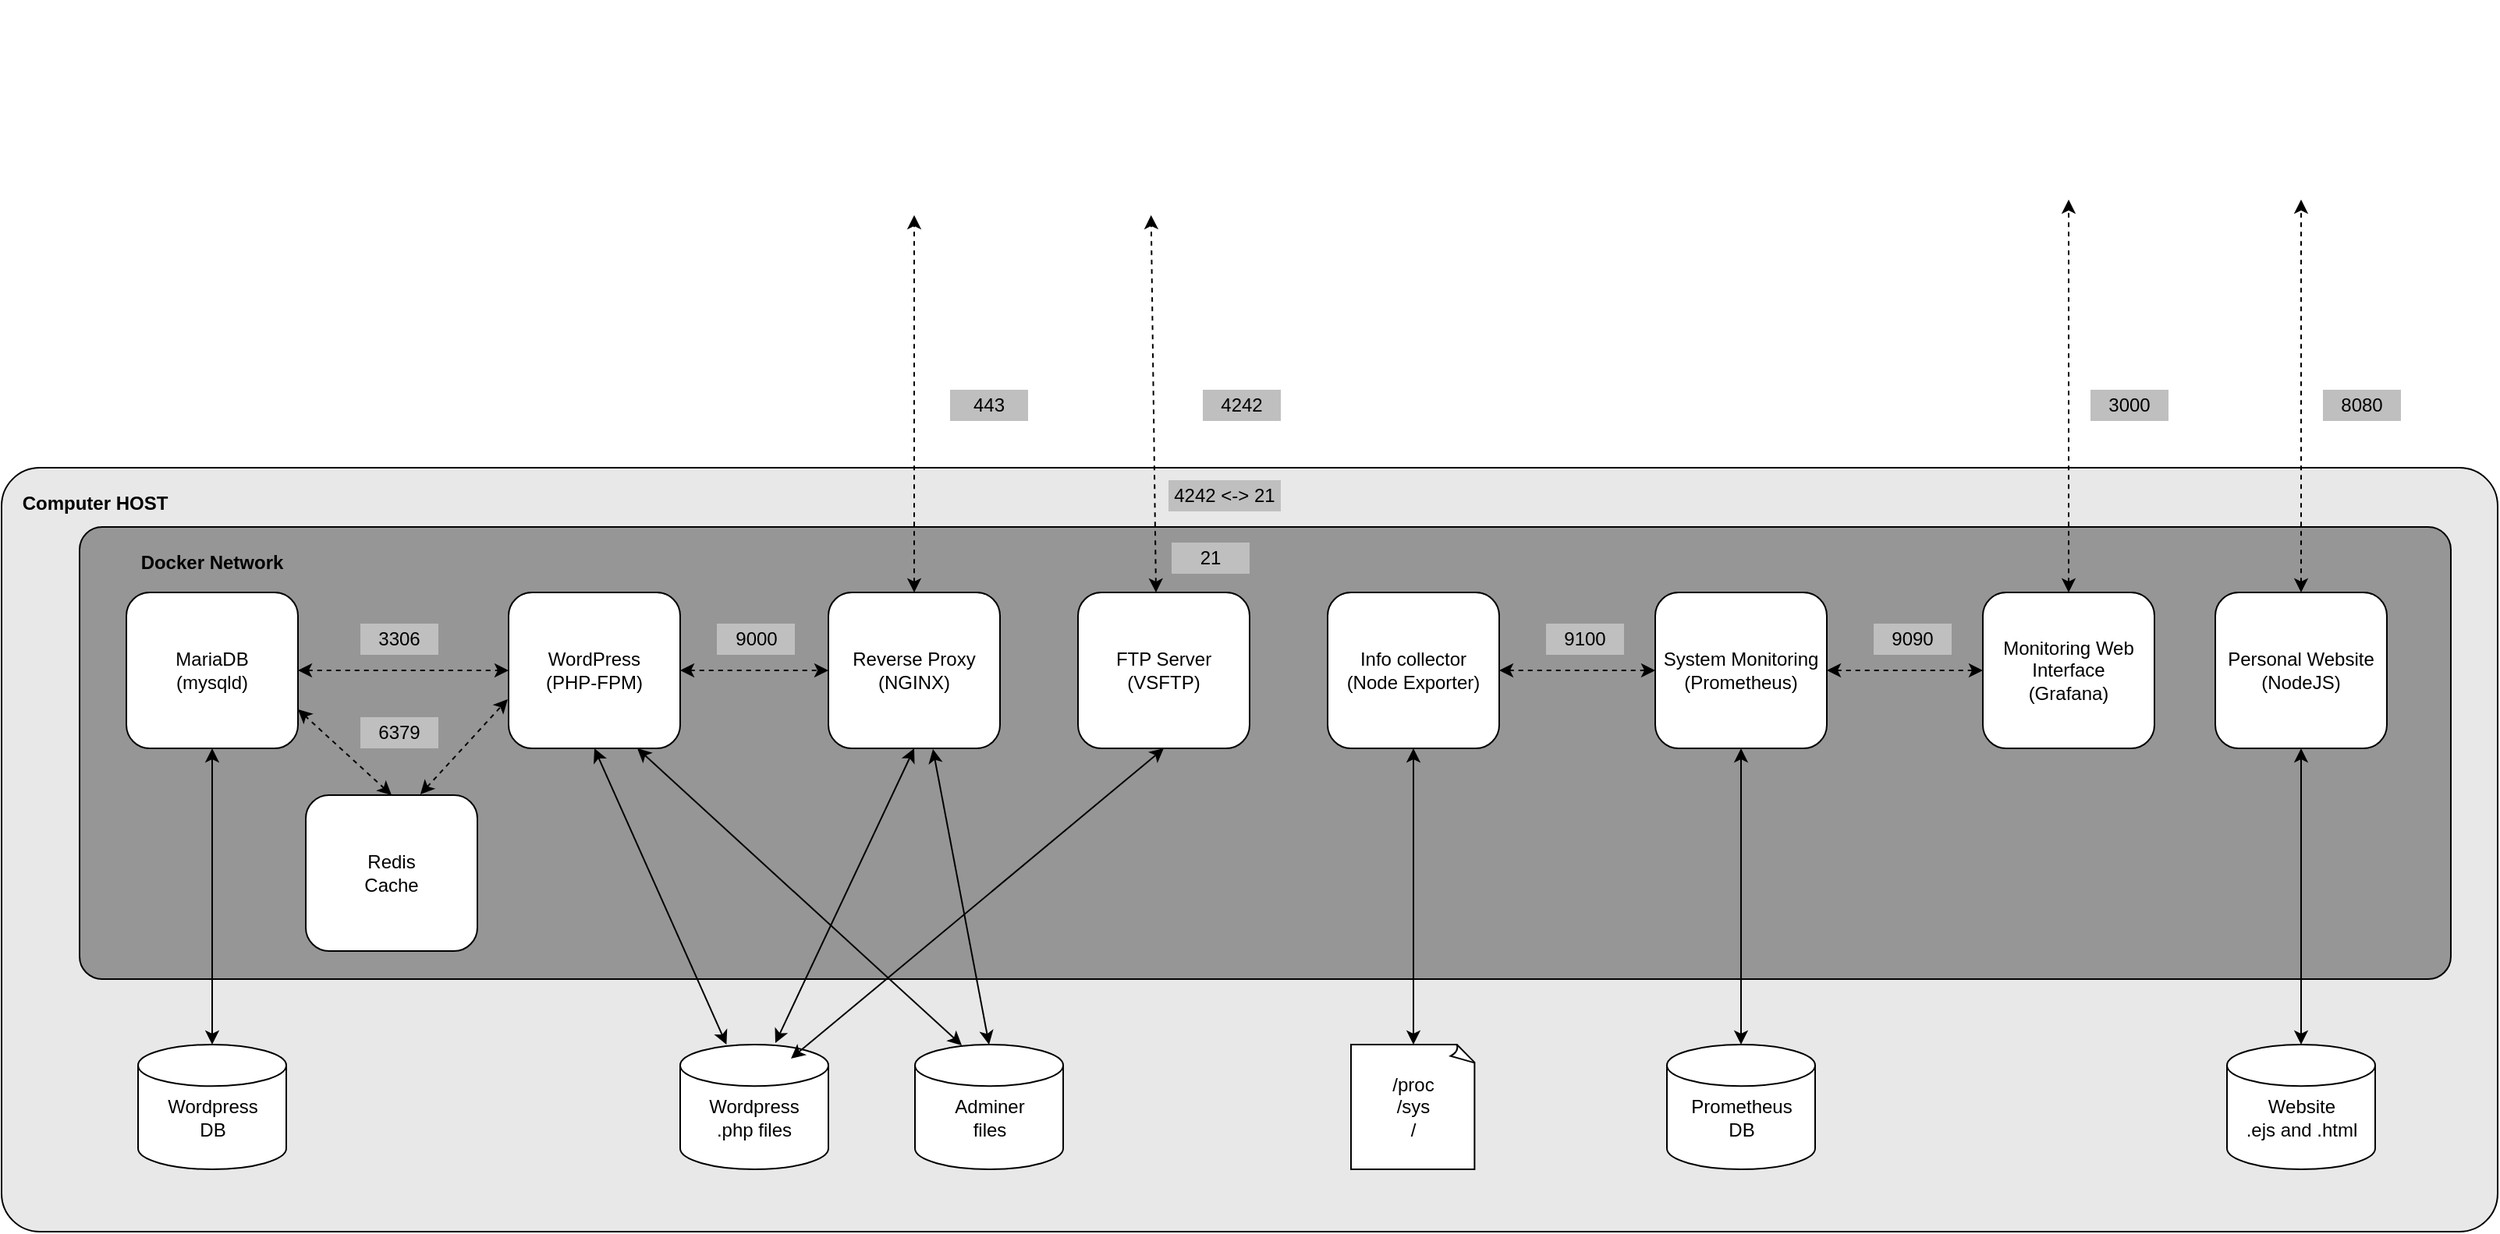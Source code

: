 <mxfile version="21.3.8" type="device">
  <diagram name="Page-1" id="K00MPjgSYK-7iL0MzGH3">
    <mxGraphModel dx="1907" dy="700" grid="1" gridSize="10" guides="1" tooltips="1" connect="1" arrows="1" fold="1" page="1" pageScale="1" pageWidth="827" pageHeight="1169" background="#ffffff" math="0" shadow="0">
      <root>
        <mxCell id="0" />
        <mxCell id="1" parent="0" />
        <mxCell id="QR9VkMOGDWLdo13nXd3E-1" value="" style="shape=image;html=1;verticalAlign=top;verticalLabelPosition=bottom;labelBackgroundColor=#ffffff;imageAspect=0;aspect=fixed;image=https://cdn4.iconfinder.com/data/icons/ionicons/512/icon-ios7-world-outline-128.png" vertex="1" parent="1">
          <mxGeometry x="451" y="270" width="128" height="128" as="geometry" />
        </mxCell>
        <mxCell id="QR9VkMOGDWLdo13nXd3E-2" value="" style="rounded=1;whiteSpace=wrap;html=1;fillColor=#E8E8E8;gradientColor=none;arcSize=5;imageHeight=24;" vertex="1" parent="1">
          <mxGeometry x="-70" y="560" width="1600" height="490" as="geometry" />
        </mxCell>
        <mxCell id="QR9VkMOGDWLdo13nXd3E-3" value="" style="rounded=1;whiteSpace=wrap;html=1;fillColor=#969696;gradientColor=none;arcSize=5;imageHeight=24;" vertex="1" parent="1">
          <mxGeometry x="-20" y="598" width="1520" height="290" as="geometry" />
        </mxCell>
        <mxCell id="QR9VkMOGDWLdo13nXd3E-4" value="&lt;font color=&quot;#000000&quot;&gt;MariaDB&lt;br&gt;(mysqld)&lt;br&gt;&lt;/font&gt;" style="rounded=1;whiteSpace=wrap;html=1;fillColor=#FFFFFF;strokeColor=#000000;" vertex="1" parent="1">
          <mxGeometry x="10" y="640" width="110" height="100" as="geometry" />
        </mxCell>
        <mxCell id="QR9VkMOGDWLdo13nXd3E-5" value="&lt;font color=&quot;#000000&quot;&gt;WordPress&lt;br&gt;(PHP-FPM)&lt;br&gt;&lt;/font&gt;" style="rounded=1;whiteSpace=wrap;html=1;fillColor=#FFFFFF;strokeColor=#000000;" vertex="1" parent="1">
          <mxGeometry x="255" y="640" width="110" height="100" as="geometry" />
        </mxCell>
        <mxCell id="QR9VkMOGDWLdo13nXd3E-10" value="" style="endArrow=classic;startArrow=classic;html=1;rounded=0;dashed=1;strokeColor=#000000;" edge="1" parent="1" source="QR9VkMOGDWLdo13nXd3E-4" target="QR9VkMOGDWLdo13nXd3E-5">
          <mxGeometry width="50" height="50" relative="1" as="geometry">
            <mxPoint x="180" y="800" as="sourcePoint" />
            <mxPoint x="230" y="750" as="targetPoint" />
          </mxGeometry>
        </mxCell>
        <mxCell id="QR9VkMOGDWLdo13nXd3E-11" value="&lt;font color=&quot;#000000&quot;&gt;Reverse Proxy&lt;br&gt;(NGINX)&lt;br&gt;&lt;/font&gt;" style="rounded=1;whiteSpace=wrap;html=1;fillColor=#FFFFFF;strokeColor=#000000;" vertex="1" parent="1">
          <mxGeometry x="460" y="640" width="110" height="100" as="geometry" />
        </mxCell>
        <mxCell id="QR9VkMOGDWLdo13nXd3E-12" value="" style="endArrow=classic;startArrow=classic;html=1;rounded=0;entryX=0;entryY=0.5;entryDx=0;entryDy=0;exitX=1;exitY=0.5;exitDx=0;exitDy=0;dashed=1;strokeColor=#000000;" edge="1" parent="1" source="QR9VkMOGDWLdo13nXd3E-5" target="QR9VkMOGDWLdo13nXd3E-11">
          <mxGeometry width="50" height="50" relative="1" as="geometry">
            <mxPoint x="280" y="800" as="sourcePoint" />
            <mxPoint x="330" y="750" as="targetPoint" />
          </mxGeometry>
        </mxCell>
        <mxCell id="QR9VkMOGDWLdo13nXd3E-14" value="&lt;font color=&quot;#000000&quot;&gt;&lt;br&gt;Wordpress&lt;br&gt;DB&lt;br&gt;&lt;/font&gt;" style="strokeWidth=1;html=1;shape=mxgraph.flowchart.database;whiteSpace=wrap;fillColor=#FFFFFF;strokeColor=#000000;" vertex="1" parent="1">
          <mxGeometry x="17.5" y="930" width="95" height="80" as="geometry" />
        </mxCell>
        <mxCell id="QR9VkMOGDWLdo13nXd3E-15" value="&lt;font color=&quot;#000000&quot;&gt;&lt;br&gt;Wordpress&lt;br&gt;.php files&lt;br&gt;&lt;/font&gt;" style="strokeWidth=1;html=1;shape=mxgraph.flowchart.database;whiteSpace=wrap;fillColor=#FFFFFF;strokeColor=#000000;" vertex="1" parent="1">
          <mxGeometry x="365" y="930" width="95" height="80" as="geometry" />
        </mxCell>
        <mxCell id="QR9VkMOGDWLdo13nXd3E-16" value="" style="endArrow=classic;startArrow=classic;html=1;rounded=0;entryX=0.5;entryY=1;entryDx=0;entryDy=0;strokeColor=#000000;" edge="1" parent="1" source="QR9VkMOGDWLdo13nXd3E-14" target="QR9VkMOGDWLdo13nXd3E-4">
          <mxGeometry width="50" height="50" relative="1" as="geometry">
            <mxPoint x="30" y="800" as="sourcePoint" />
            <mxPoint x="80" y="750" as="targetPoint" />
          </mxGeometry>
        </mxCell>
        <mxCell id="QR9VkMOGDWLdo13nXd3E-17" value="" style="endArrow=classic;startArrow=classic;html=1;rounded=0;entryX=0.5;entryY=1;entryDx=0;entryDy=0;strokeColor=#000000;" edge="1" parent="1" source="QR9VkMOGDWLdo13nXd3E-15" target="QR9VkMOGDWLdo13nXd3E-5">
          <mxGeometry width="50" height="50" relative="1" as="geometry">
            <mxPoint x="115" y="930" as="sourcePoint" />
            <mxPoint x="115" y="750" as="targetPoint" />
            <Array as="points" />
          </mxGeometry>
        </mxCell>
        <mxCell id="QR9VkMOGDWLdo13nXd3E-18" value="" style="endArrow=classic;startArrow=classic;html=1;rounded=0;entryX=0.5;entryY=1;entryDx=0;entryDy=0;strokeColor=#000000;exitX=0.642;exitY=-0.012;exitDx=0;exitDy=0;exitPerimeter=0;" edge="1" parent="1" source="QR9VkMOGDWLdo13nXd3E-15" target="QR9VkMOGDWLdo13nXd3E-11">
          <mxGeometry width="50" height="50" relative="1" as="geometry">
            <mxPoint x="424.5" y="910" as="sourcePoint" />
            <mxPoint x="424.5" y="740" as="targetPoint" />
            <Array as="points" />
          </mxGeometry>
        </mxCell>
        <mxCell id="QR9VkMOGDWLdo13nXd3E-19" value="3306" style="text;html=1;strokeColor=none;fillColor=#BFBFBF;align=center;verticalAlign=middle;whiteSpace=wrap;rounded=0;fontColor=#000000;" vertex="1" parent="1">
          <mxGeometry x="160" y="660" width="50" height="20" as="geometry" />
        </mxCell>
        <mxCell id="QR9VkMOGDWLdo13nXd3E-20" value="9000" style="text;html=1;strokeColor=none;fillColor=#BFBFBF;align=center;verticalAlign=middle;whiteSpace=wrap;rounded=0;fontColor=#000000;" vertex="1" parent="1">
          <mxGeometry x="388.5" y="660" width="50" height="20" as="geometry" />
        </mxCell>
        <mxCell id="QR9VkMOGDWLdo13nXd3E-22" value="" style="endArrow=classic;startArrow=classic;html=1;rounded=0;exitX=0.5;exitY=0;exitDx=0;exitDy=0;strokeColor=#000000;dashed=1;" edge="1" parent="1" source="QR9VkMOGDWLdo13nXd3E-11" target="QR9VkMOGDWLdo13nXd3E-1">
          <mxGeometry width="50" height="50" relative="1" as="geometry">
            <mxPoint x="410" y="800" as="sourcePoint" />
            <mxPoint x="460" y="750" as="targetPoint" />
          </mxGeometry>
        </mxCell>
        <mxCell id="QR9VkMOGDWLdo13nXd3E-23" value="443" style="text;html=1;strokeColor=none;fillColor=#BFBFBF;align=center;verticalAlign=middle;whiteSpace=wrap;rounded=0;fontColor=#000000;" vertex="1" parent="1">
          <mxGeometry x="538" y="510" width="50" height="20" as="geometry" />
        </mxCell>
        <mxCell id="QR9VkMOGDWLdo13nXd3E-25" value="&lt;font color=&quot;#000000&quot;&gt;&lt;b&gt;Computer HOST&lt;/b&gt;&lt;/font&gt;" style="text;html=1;strokeColor=none;fillColor=none;align=center;verticalAlign=middle;whiteSpace=wrap;rounded=0;" vertex="1" parent="1">
          <mxGeometry x="-70" y="568" width="120" height="30" as="geometry" />
        </mxCell>
        <mxCell id="QR9VkMOGDWLdo13nXd3E-26" value="&lt;font color=&quot;#000000&quot;&gt;&lt;b&gt;&lt;br&gt;Docker Network&lt;/b&gt;&lt;/font&gt;" style="text;html=1;strokeColor=none;fillColor=none;align=center;verticalAlign=middle;whiteSpace=wrap;rounded=0;" vertex="1" parent="1">
          <mxGeometry x="5" y="598" width="120" height="30" as="geometry" />
        </mxCell>
        <mxCell id="QR9VkMOGDWLdo13nXd3E-27" value="&lt;font color=&quot;#000000&quot;&gt;&lt;br&gt;Adminer&lt;br&gt;files&lt;br&gt;&lt;/font&gt;" style="strokeWidth=1;html=1;shape=mxgraph.flowchart.database;whiteSpace=wrap;fillColor=#FFFFFF;strokeColor=#000000;" vertex="1" parent="1">
          <mxGeometry x="515.5" y="930" width="95" height="80" as="geometry" />
        </mxCell>
        <mxCell id="QR9VkMOGDWLdo13nXd3E-28" value="" style="endArrow=classic;startArrow=classic;html=1;rounded=0;entryX=0.609;entryY=1.005;entryDx=0;entryDy=0;strokeColor=#000000;exitX=0.5;exitY=0;exitDx=0;exitDy=0;exitPerimeter=0;entryPerimeter=0;" edge="1" parent="1" source="QR9VkMOGDWLdo13nXd3E-27" target="QR9VkMOGDWLdo13nXd3E-11">
          <mxGeometry width="50" height="50" relative="1" as="geometry">
            <mxPoint x="333" y="949" as="sourcePoint" />
            <mxPoint x="535" y="750" as="targetPoint" />
            <Array as="points" />
          </mxGeometry>
        </mxCell>
        <mxCell id="QR9VkMOGDWLdo13nXd3E-29" value="" style="endArrow=classic;startArrow=classic;html=1;rounded=0;entryX=0.75;entryY=1;entryDx=0;entryDy=0;strokeColor=#000000;exitX=0.316;exitY=0.006;exitDx=0;exitDy=0;exitPerimeter=0;" edge="1" parent="1" source="QR9VkMOGDWLdo13nXd3E-27" target="QR9VkMOGDWLdo13nXd3E-5">
          <mxGeometry width="50" height="50" relative="1" as="geometry">
            <mxPoint x="405" y="940" as="sourcePoint" />
            <mxPoint x="320" y="750" as="targetPoint" />
            <Array as="points" />
          </mxGeometry>
        </mxCell>
        <mxCell id="QR9VkMOGDWLdo13nXd3E-30" value="&lt;font color=&quot;#000000&quot;&gt;Redis&lt;br&gt;Cache&lt;br&gt;&lt;/font&gt;" style="rounded=1;whiteSpace=wrap;html=1;fillColor=#FFFFFF;strokeColor=#000000;" vertex="1" parent="1">
          <mxGeometry x="125" y="770" width="110" height="100" as="geometry" />
        </mxCell>
        <mxCell id="QR9VkMOGDWLdo13nXd3E-31" value="" style="endArrow=classic;startArrow=classic;html=1;rounded=0;dashed=1;strokeColor=#000000;exitX=0.668;exitY=-0.005;exitDx=0;exitDy=0;exitPerimeter=0;entryX=-0.005;entryY=0.685;entryDx=0;entryDy=0;entryPerimeter=0;" edge="1" parent="1" source="QR9VkMOGDWLdo13nXd3E-30" target="QR9VkMOGDWLdo13nXd3E-5">
          <mxGeometry width="50" height="50" relative="1" as="geometry">
            <mxPoint x="130" y="700" as="sourcePoint" />
            <mxPoint x="265" y="700" as="targetPoint" />
          </mxGeometry>
        </mxCell>
        <mxCell id="QR9VkMOGDWLdo13nXd3E-32" value="" style="endArrow=classic;startArrow=classic;html=1;rounded=0;dashed=1;strokeColor=#000000;exitX=0.5;exitY=0;exitDx=0;exitDy=0;entryX=1;entryY=0.75;entryDx=0;entryDy=0;" edge="1" parent="1" source="QR9VkMOGDWLdo13nXd3E-30" target="QR9VkMOGDWLdo13nXd3E-4">
          <mxGeometry width="50" height="50" relative="1" as="geometry">
            <mxPoint x="213" y="790" as="sourcePoint" />
            <mxPoint x="264" y="719" as="targetPoint" />
          </mxGeometry>
        </mxCell>
        <mxCell id="QR9VkMOGDWLdo13nXd3E-33" value="6379" style="text;html=1;strokeColor=none;fillColor=#BFBFBF;align=center;verticalAlign=middle;whiteSpace=wrap;rounded=0;fontColor=#000000;" vertex="1" parent="1">
          <mxGeometry x="160" y="720" width="50" height="20" as="geometry" />
        </mxCell>
        <mxCell id="QR9VkMOGDWLdo13nXd3E-35" value="&lt;font color=&quot;#000000&quot;&gt;FTP Server&lt;br&gt;(VSFTP)&lt;br&gt;&lt;/font&gt;" style="rounded=1;whiteSpace=wrap;html=1;fillColor=#FFFFFF;strokeColor=#000000;" vertex="1" parent="1">
          <mxGeometry x="620" y="640" width="110" height="100" as="geometry" />
        </mxCell>
        <mxCell id="QR9VkMOGDWLdo13nXd3E-37" value="" style="endArrow=classic;startArrow=classic;html=1;rounded=0;entryX=0.5;entryY=1;entryDx=0;entryDy=0;strokeColor=#000000;exitX=0.642;exitY=-0.012;exitDx=0;exitDy=0;exitPerimeter=0;" edge="1" parent="1" target="QR9VkMOGDWLdo13nXd3E-35">
          <mxGeometry width="50" height="50" relative="1" as="geometry">
            <mxPoint x="436" y="939" as="sourcePoint" />
            <mxPoint x="525" y="750" as="targetPoint" />
            <Array as="points" />
          </mxGeometry>
        </mxCell>
        <mxCell id="QR9VkMOGDWLdo13nXd3E-38" value="" style="endArrow=classic;startArrow=classic;html=1;rounded=0;exitX=0.5;exitY=0;exitDx=0;exitDy=0;strokeColor=#000000;dashed=1;" edge="1" parent="1" target="QR9VkMOGDWLdo13nXd3E-39">
          <mxGeometry width="50" height="50" relative="1" as="geometry">
            <mxPoint x="670" y="640" as="sourcePoint" />
            <mxPoint x="670" y="448" as="targetPoint" />
          </mxGeometry>
        </mxCell>
        <mxCell id="QR9VkMOGDWLdo13nXd3E-39" value="" style="shape=image;html=1;verticalAlign=top;verticalLabelPosition=bottom;labelBackgroundColor=#ffffff;imageAspect=0;aspect=fixed;image=https://cdn4.iconfinder.com/data/icons/ionicons/512/icon-ios7-world-outline-128.png" vertex="1" parent="1">
          <mxGeometry x="602" y="270" width="128" height="128" as="geometry" />
        </mxCell>
        <mxCell id="QR9VkMOGDWLdo13nXd3E-40" value="4242" style="text;html=1;strokeColor=none;fillColor=#BFBFBF;align=center;verticalAlign=middle;whiteSpace=wrap;rounded=0;fontColor=#000000;" vertex="1" parent="1">
          <mxGeometry x="700" y="510" width="50" height="20" as="geometry" />
        </mxCell>
        <mxCell id="QR9VkMOGDWLdo13nXd3E-43" value="4242 &amp;lt;-&amp;gt; 21" style="text;html=1;strokeColor=none;fillColor=#BFBFBF;align=center;verticalAlign=middle;whiteSpace=wrap;rounded=0;fontColor=#000000;" vertex="1" parent="1">
          <mxGeometry x="678" y="568" width="72" height="20" as="geometry" />
        </mxCell>
        <mxCell id="QR9VkMOGDWLdo13nXd3E-45" value="21" style="text;html=1;strokeColor=none;fillColor=#BFBFBF;align=center;verticalAlign=middle;whiteSpace=wrap;rounded=0;fontColor=#000000;" vertex="1" parent="1">
          <mxGeometry x="680" y="608" width="50" height="20" as="geometry" />
        </mxCell>
        <mxCell id="QR9VkMOGDWLdo13nXd3E-46" value="&lt;font color=&quot;#000000&quot;&gt;Info collector&lt;br&gt;(Node Exporter)&lt;br&gt;&lt;/font&gt;" style="rounded=1;whiteSpace=wrap;html=1;fillColor=#FFFFFF;strokeColor=#000000;" vertex="1" parent="1">
          <mxGeometry x="780" y="640" width="110" height="100" as="geometry" />
        </mxCell>
        <mxCell id="QR9VkMOGDWLdo13nXd3E-47" value="&lt;font color=&quot;#000000&quot;&gt;/proc&lt;br&gt;/sys&lt;br&gt;/&lt;br&gt;&lt;/font&gt;" style="whiteSpace=wrap;html=1;shape=mxgraph.basic.document;fillColor=#FFFFFF;strokeColor=#000000;" vertex="1" parent="1">
          <mxGeometry x="795" y="930" width="80" height="80" as="geometry" />
        </mxCell>
        <mxCell id="QR9VkMOGDWLdo13nXd3E-48" value="" style="endArrow=classic;startArrow=classic;html=1;rounded=0;entryX=0.5;entryY=1;entryDx=0;entryDy=0;strokeColor=#000000;exitX=0.5;exitY=0;exitDx=0;exitDy=0;exitPerimeter=0;" edge="1" parent="1" source="QR9VkMOGDWLdo13nXd3E-47" target="QR9VkMOGDWLdo13nXd3E-46">
          <mxGeometry width="50" height="50" relative="1" as="geometry">
            <mxPoint x="740" y="1090" as="sourcePoint" />
            <mxPoint x="979" y="891" as="targetPoint" />
            <Array as="points" />
          </mxGeometry>
        </mxCell>
        <mxCell id="QR9VkMOGDWLdo13nXd3E-50" value="&lt;font color=&quot;#000000&quot;&gt;System Monitoring&lt;br&gt;(Prometheus)&lt;br&gt;&lt;/font&gt;" style="rounded=1;whiteSpace=wrap;html=1;fillColor=#FFFFFF;strokeColor=#000000;" vertex="1" parent="1">
          <mxGeometry x="990" y="640" width="110" height="100" as="geometry" />
        </mxCell>
        <mxCell id="QR9VkMOGDWLdo13nXd3E-51" value="&lt;font color=&quot;#000000&quot;&gt;&lt;br&gt;Prometheus&lt;br&gt;DB&lt;br&gt;&lt;/font&gt;" style="strokeWidth=1;html=1;shape=mxgraph.flowchart.database;whiteSpace=wrap;fillColor=#FFFFFF;strokeColor=#000000;" vertex="1" parent="1">
          <mxGeometry x="997.5" y="930" width="95" height="80" as="geometry" />
        </mxCell>
        <mxCell id="QR9VkMOGDWLdo13nXd3E-52" value="" style="endArrow=classic;startArrow=classic;html=1;rounded=0;entryX=0.5;entryY=1;entryDx=0;entryDy=0;strokeColor=#000000;exitX=0.5;exitY=0;exitDx=0;exitDy=0;exitPerimeter=0;" edge="1" parent="1" source="QR9VkMOGDWLdo13nXd3E-51" target="QR9VkMOGDWLdo13nXd3E-50">
          <mxGeometry width="50" height="50" relative="1" as="geometry">
            <mxPoint x="845" y="940" as="sourcePoint" />
            <mxPoint x="845" y="750" as="targetPoint" />
            <Array as="points" />
          </mxGeometry>
        </mxCell>
        <mxCell id="QR9VkMOGDWLdo13nXd3E-53" value="9100" style="text;html=1;strokeColor=none;fillColor=#BFBFBF;align=center;verticalAlign=middle;whiteSpace=wrap;rounded=0;fontColor=#000000;" vertex="1" parent="1">
          <mxGeometry x="920" y="660" width="50" height="20" as="geometry" />
        </mxCell>
        <mxCell id="QR9VkMOGDWLdo13nXd3E-54" value="9090" style="text;html=1;strokeColor=none;fillColor=#BFBFBF;align=center;verticalAlign=middle;whiteSpace=wrap;rounded=0;fontColor=#000000;" vertex="1" parent="1">
          <mxGeometry x="1130" y="660" width="50" height="20" as="geometry" />
        </mxCell>
        <mxCell id="QR9VkMOGDWLdo13nXd3E-55" value="&lt;font color=&quot;#000000&quot;&gt;Monitoring Web Interface&lt;br&gt;(Grafana)&lt;br&gt;&lt;/font&gt;" style="rounded=1;whiteSpace=wrap;html=1;fillColor=#FFFFFF;strokeColor=#000000;" vertex="1" parent="1">
          <mxGeometry x="1200" y="640" width="110" height="100" as="geometry" />
        </mxCell>
        <mxCell id="QR9VkMOGDWLdo13nXd3E-56" value="" style="shape=image;html=1;verticalAlign=top;verticalLabelPosition=bottom;labelBackgroundColor=#ffffff;imageAspect=0;aspect=fixed;image=https://cdn4.iconfinder.com/data/icons/ionicons/512/icon-ios7-world-outline-128.png" vertex="1" parent="1">
          <mxGeometry x="1191" y="260" width="128" height="128" as="geometry" />
        </mxCell>
        <mxCell id="QR9VkMOGDWLdo13nXd3E-57" value="" style="endArrow=classic;startArrow=classic;html=1;rounded=0;exitX=0.5;exitY=0;exitDx=0;exitDy=0;strokeColor=#000000;dashed=1;" edge="1" target="QR9VkMOGDWLdo13nXd3E-56" parent="1" source="QR9VkMOGDWLdo13nXd3E-55">
          <mxGeometry width="50" height="50" relative="1" as="geometry">
            <mxPoint x="1270.5" y="628" as="sourcePoint" />
            <mxPoint x="1215.5" y="738" as="targetPoint" />
          </mxGeometry>
        </mxCell>
        <mxCell id="QR9VkMOGDWLdo13nXd3E-58" value="3000" style="text;html=1;strokeColor=none;fillColor=#BFBFBF;align=center;verticalAlign=middle;whiteSpace=wrap;rounded=0;fontColor=#000000;" vertex="1" parent="1">
          <mxGeometry x="1269" y="510" width="50" height="20" as="geometry" />
        </mxCell>
        <mxCell id="QR9VkMOGDWLdo13nXd3E-59" value="" style="endArrow=classic;startArrow=classic;html=1;rounded=0;entryX=0;entryY=0.5;entryDx=0;entryDy=0;exitX=1;exitY=0.5;exitDx=0;exitDy=0;dashed=1;strokeColor=#000000;" edge="1" parent="1" source="QR9VkMOGDWLdo13nXd3E-46" target="QR9VkMOGDWLdo13nXd3E-50">
          <mxGeometry width="50" height="50" relative="1" as="geometry">
            <mxPoint x="895" y="689.5" as="sourcePoint" />
            <mxPoint x="990" y="689.5" as="targetPoint" />
          </mxGeometry>
        </mxCell>
        <mxCell id="QR9VkMOGDWLdo13nXd3E-60" value="" style="endArrow=classic;startArrow=classic;html=1;rounded=0;entryX=0;entryY=0.5;entryDx=0;entryDy=0;dashed=1;strokeColor=#000000;exitX=1;exitY=0.5;exitDx=0;exitDy=0;" edge="1" parent="1" source="QR9VkMOGDWLdo13nXd3E-50" target="QR9VkMOGDWLdo13nXd3E-55">
          <mxGeometry width="50" height="50" relative="1" as="geometry">
            <mxPoint x="900" y="700" as="sourcePoint" />
            <mxPoint x="1000" y="700" as="targetPoint" />
          </mxGeometry>
        </mxCell>
        <mxCell id="QR9VkMOGDWLdo13nXd3E-61" value="&lt;font color=&quot;#000000&quot;&gt;Personal&amp;nbsp;Website&lt;br&gt;(NodeJS)&lt;br&gt;&lt;/font&gt;" style="rounded=1;whiteSpace=wrap;html=1;fillColor=#FFFFFF;strokeColor=#000000;" vertex="1" parent="1">
          <mxGeometry x="1349" y="640" width="110" height="100" as="geometry" />
        </mxCell>
        <mxCell id="QR9VkMOGDWLdo13nXd3E-62" value="" style="endArrow=classic;startArrow=classic;html=1;rounded=0;exitX=0.5;exitY=0;exitDx=0;exitDy=0;strokeColor=#000000;dashed=1;" edge="1" source="QR9VkMOGDWLdo13nXd3E-61" target="QR9VkMOGDWLdo13nXd3E-64" parent="1">
          <mxGeometry width="50" height="50" relative="1" as="geometry">
            <mxPoint x="1399.5" y="628" as="sourcePoint" />
            <mxPoint x="1344.5" y="738" as="targetPoint" />
          </mxGeometry>
        </mxCell>
        <mxCell id="QR9VkMOGDWLdo13nXd3E-63" value="8080" style="text;html=1;strokeColor=none;fillColor=#BFBFBF;align=center;verticalAlign=middle;whiteSpace=wrap;rounded=0;fontColor=#000000;" vertex="1" parent="1">
          <mxGeometry x="1418" y="510" width="50" height="20" as="geometry" />
        </mxCell>
        <mxCell id="QR9VkMOGDWLdo13nXd3E-64" value="" style="shape=image;html=1;verticalAlign=top;verticalLabelPosition=bottom;labelBackgroundColor=#ffffff;imageAspect=0;aspect=fixed;image=https://cdn4.iconfinder.com/data/icons/ionicons/512/icon-ios7-world-outline-128.png" vertex="1" parent="1">
          <mxGeometry x="1340" y="260" width="128" height="128" as="geometry" />
        </mxCell>
        <mxCell id="QR9VkMOGDWLdo13nXd3E-65" value="&lt;font color=&quot;#000000&quot;&gt;&lt;br&gt;Website&lt;br&gt;.ejs and .html&lt;br&gt;&lt;/font&gt;" style="strokeWidth=1;html=1;shape=mxgraph.flowchart.database;whiteSpace=wrap;fillColor=#FFFFFF;strokeColor=#000000;" vertex="1" parent="1">
          <mxGeometry x="1356.5" y="930" width="95" height="80" as="geometry" />
        </mxCell>
        <mxCell id="QR9VkMOGDWLdo13nXd3E-66" value="" style="endArrow=classic;startArrow=classic;html=1;rounded=0;entryX=0.5;entryY=1;entryDx=0;entryDy=0;strokeColor=#000000;exitX=0.5;exitY=0;exitDx=0;exitDy=0;exitPerimeter=0;" edge="1" parent="1" source="QR9VkMOGDWLdo13nXd3E-65" target="QR9VkMOGDWLdo13nXd3E-61">
          <mxGeometry width="50" height="50" relative="1" as="geometry">
            <mxPoint x="1005" y="940" as="sourcePoint" />
            <mxPoint x="1005" y="750" as="targetPoint" />
            <Array as="points" />
          </mxGeometry>
        </mxCell>
      </root>
    </mxGraphModel>
  </diagram>
</mxfile>
